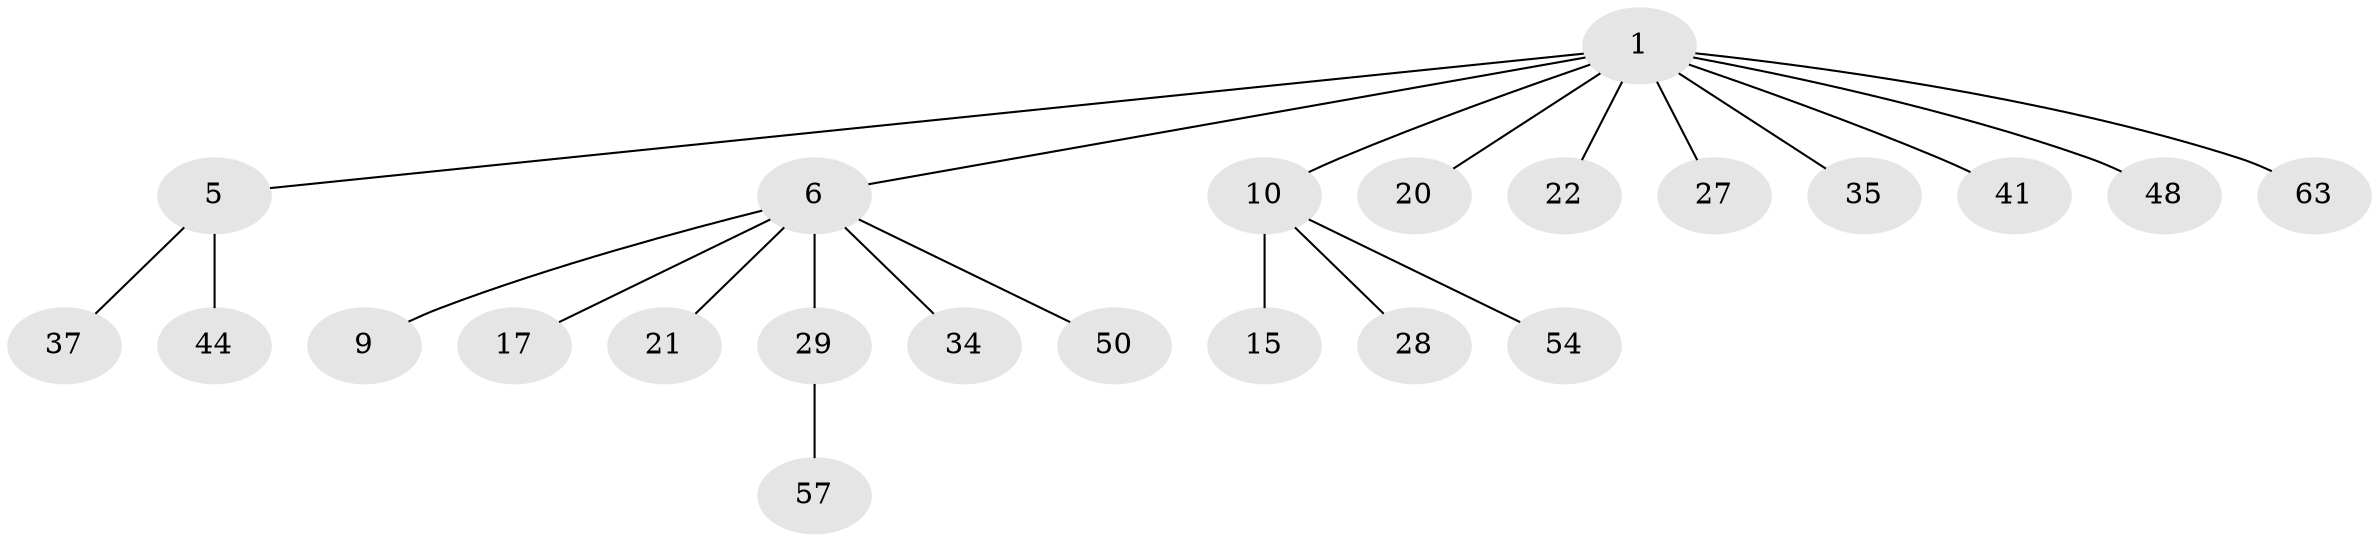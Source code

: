 // original degree distribution, {3: 0.1388888888888889, 8: 0.013888888888888888, 2: 0.25, 4: 0.06944444444444445, 5: 0.013888888888888888, 7: 0.013888888888888888, 1: 0.5}
// Generated by graph-tools (version 1.1) at 2025/19/03/04/25 18:19:17]
// undirected, 23 vertices, 22 edges
graph export_dot {
graph [start="1"]
  node [color=gray90,style=filled];
  1 [super="+2+13+3"];
  5 [super="+71+14+8"];
  6 [super="+7+36+49+19"];
  9 [super="+58+32"];
  10 [super="+11+72"];
  15;
  17;
  20;
  21 [super="+60+47+30"];
  22;
  27 [super="+67"];
  28 [super="+33"];
  29 [super="+40+53"];
  34 [super="+65"];
  35 [super="+46+38"];
  37;
  41;
  44;
  48;
  50;
  54;
  57;
  63;
  1 -- 35;
  1 -- 6;
  1 -- 41;
  1 -- 10;
  1 -- 48;
  1 -- 27;
  1 -- 63;
  1 -- 20;
  1 -- 5;
  1 -- 22;
  5 -- 44;
  5 -- 37;
  6 -- 17;
  6 -- 34;
  6 -- 50;
  6 -- 21;
  6 -- 9;
  6 -- 29;
  10 -- 28;
  10 -- 54;
  10 -- 15;
  29 -- 57;
}
